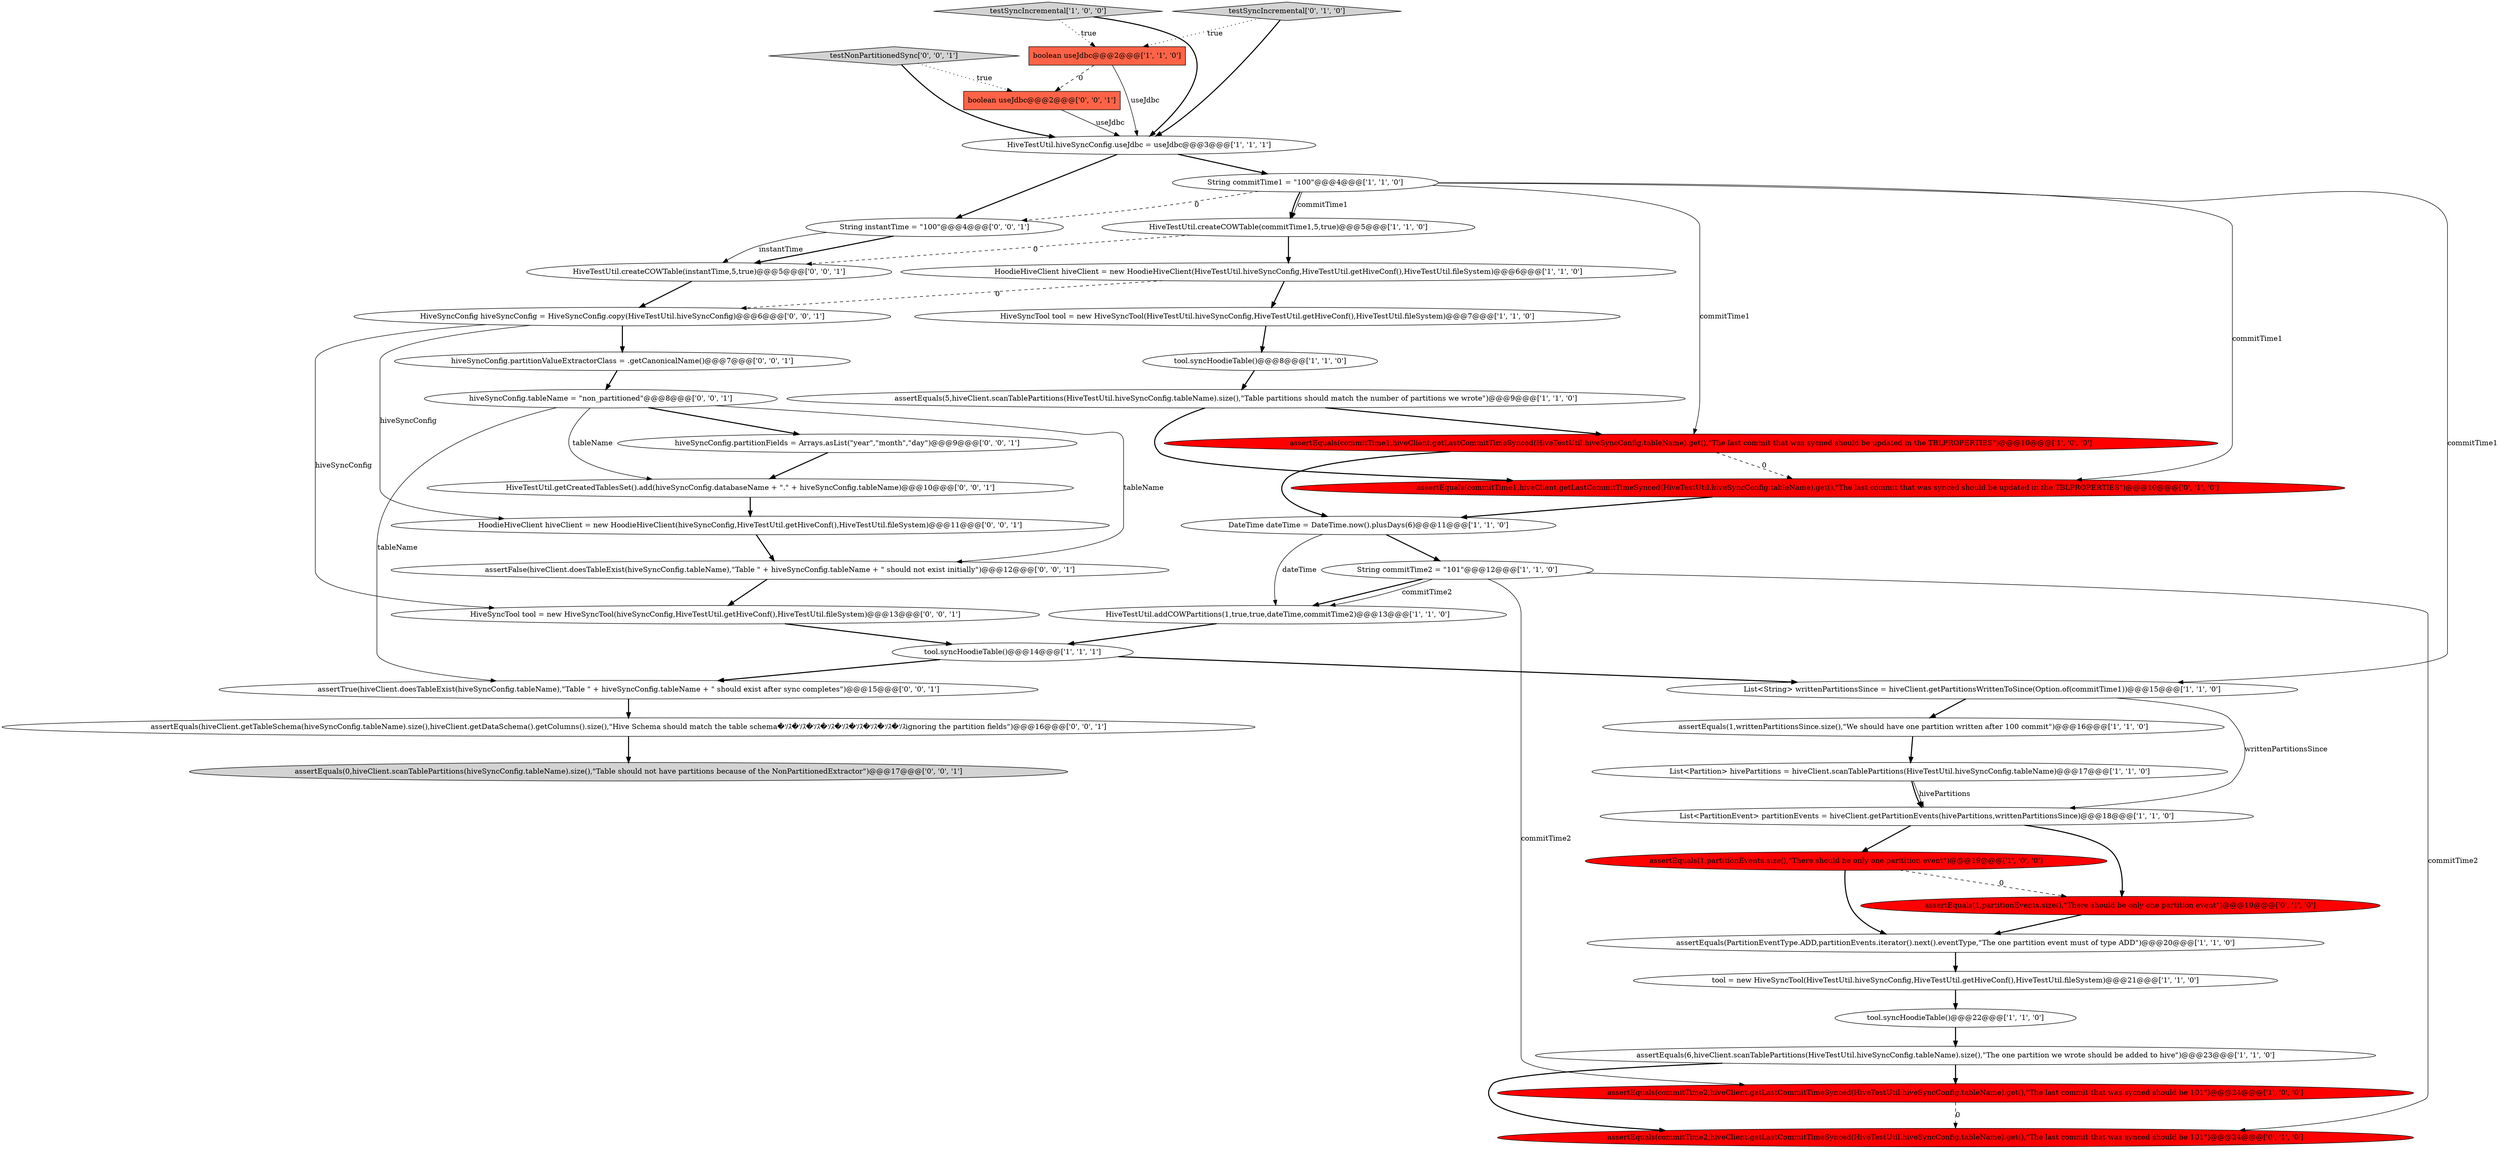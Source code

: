 digraph {
29 [style = filled, label = "hiveSyncConfig.partitionValueExtractorClass = .getCanonicalName()@@@7@@@['0', '0', '1']", fillcolor = white, shape = ellipse image = "AAA0AAABBB3BBB"];
38 [style = filled, label = "HoodieHiveClient hiveClient = new HoodieHiveClient(hiveSyncConfig,HiveTestUtil.getHiveConf(),HiveTestUtil.fileSystem)@@@11@@@['0', '0', '1']", fillcolor = white, shape = ellipse image = "AAA0AAABBB3BBB"];
39 [style = filled, label = "testNonPartitionedSync['0', '0', '1']", fillcolor = lightgray, shape = diamond image = "AAA0AAABBB3BBB"];
9 [style = filled, label = "DateTime dateTime = DateTime.now().plusDays(6)@@@11@@@['1', '1', '0']", fillcolor = white, shape = ellipse image = "AAA0AAABBB1BBB"];
4 [style = filled, label = "tool.syncHoodieTable()@@@22@@@['1', '1', '0']", fillcolor = white, shape = ellipse image = "AAA0AAABBB1BBB"];
13 [style = filled, label = "tool.syncHoodieTable()@@@8@@@['1', '1', '0']", fillcolor = white, shape = ellipse image = "AAA0AAABBB1BBB"];
15 [style = filled, label = "HiveSyncTool tool = new HiveSyncTool(HiveTestUtil.hiveSyncConfig,HiveTestUtil.getHiveConf(),HiveTestUtil.fileSystem)@@@7@@@['1', '1', '0']", fillcolor = white, shape = ellipse image = "AAA0AAABBB1BBB"];
36 [style = filled, label = "String instantTime = \"100\"@@@4@@@['0', '0', '1']", fillcolor = white, shape = ellipse image = "AAA0AAABBB3BBB"];
41 [style = filled, label = "assertEquals(0,hiveClient.scanTablePartitions(hiveSyncConfig.tableName).size(),\"Table should not have partitions because of the NonPartitionedExtractor\")@@@17@@@['0', '0', '1']", fillcolor = lightgray, shape = ellipse image = "AAA0AAABBB3BBB"];
37 [style = filled, label = "HiveSyncTool tool = new HiveSyncTool(hiveSyncConfig,HiveTestUtil.getHiveConf(),HiveTestUtil.fileSystem)@@@13@@@['0', '0', '1']", fillcolor = white, shape = ellipse image = "AAA0AAABBB3BBB"];
31 [style = filled, label = "assertFalse(hiveClient.doesTableExist(hiveSyncConfig.tableName),\"Table \" + hiveSyncConfig.tableName + \" should not exist initially\")@@@12@@@['0', '0', '1']", fillcolor = white, shape = ellipse image = "AAA0AAABBB3BBB"];
33 [style = filled, label = "hiveSyncConfig.partitionFields = Arrays.asList(\"year\",\"month\",\"day\")@@@9@@@['0', '0', '1']", fillcolor = white, shape = ellipse image = "AAA0AAABBB3BBB"];
8 [style = filled, label = "assertEquals(1,partitionEvents.size(),\"There should be only one paritition event\")@@@19@@@['1', '0', '0']", fillcolor = red, shape = ellipse image = "AAA1AAABBB1BBB"];
7 [style = filled, label = "testSyncIncremental['1', '0', '0']", fillcolor = lightgray, shape = diamond image = "AAA0AAABBB1BBB"];
2 [style = filled, label = "assertEquals(PartitionEventType.ADD,partitionEvents.iterator().next().eventType,\"The one partition event must of type ADD\")@@@20@@@['1', '1', '0']", fillcolor = white, shape = ellipse image = "AAA0AAABBB1BBB"];
11 [style = filled, label = "assertEquals(5,hiveClient.scanTablePartitions(HiveTestUtil.hiveSyncConfig.tableName).size(),\"Table partitions should match the number of partitions we wrote\")@@@9@@@['1', '1', '0']", fillcolor = white, shape = ellipse image = "AAA0AAABBB1BBB"];
16 [style = filled, label = "String commitTime1 = \"100\"@@@4@@@['1', '1', '0']", fillcolor = white, shape = ellipse image = "AAA0AAABBB1BBB"];
24 [style = filled, label = "assertEquals(commitTime2,hiveClient.getLastCommitTimeSynced(HiveTestUtil.hiveSyncConfig.tableName).get(),\"The last commit that was synced should be 101\")@@@24@@@['0', '1', '0']", fillcolor = red, shape = ellipse image = "AAA1AAABBB2BBB"];
6 [style = filled, label = "HiveTestUtil.addCOWPartitions(1,true,true,dateTime,commitTime2)@@@13@@@['1', '1', '0']", fillcolor = white, shape = ellipse image = "AAA0AAABBB1BBB"];
23 [style = filled, label = "assertEquals(6,hiveClient.scanTablePartitions(HiveTestUtil.hiveSyncConfig.tableName).size(),\"The one partition we wrote should be added to hive\")@@@23@@@['1', '1', '0']", fillcolor = white, shape = ellipse image = "AAA0AAABBB1BBB"];
27 [style = filled, label = "assertEquals(commitTime1,hiveClient.getLastCommitTimeSynced(HiveTestUtil.hiveSyncConfig.tableName).get(),\"The last commit that was synced should be updated in the TBLPROPERTIES\")@@@10@@@['0', '1', '0']", fillcolor = red, shape = ellipse image = "AAA1AAABBB2BBB"];
26 [style = filled, label = "assertEquals(1,partitionEvents.size(),\"There should be only one partition event\")@@@19@@@['0', '1', '0']", fillcolor = red, shape = ellipse image = "AAA1AAABBB2BBB"];
32 [style = filled, label = "HiveTestUtil.createCOWTable(instantTime,5,true)@@@5@@@['0', '0', '1']", fillcolor = white, shape = ellipse image = "AAA0AAABBB3BBB"];
22 [style = filled, label = "List<Partition> hivePartitions = hiveClient.scanTablePartitions(HiveTestUtil.hiveSyncConfig.tableName)@@@17@@@['1', '1', '0']", fillcolor = white, shape = ellipse image = "AAA0AAABBB1BBB"];
20 [style = filled, label = "List<String> writtenPartitionsSince = hiveClient.getPartitionsWrittenToSince(Option.of(commitTime1))@@@15@@@['1', '1', '0']", fillcolor = white, shape = ellipse image = "AAA0AAABBB1BBB"];
1 [style = filled, label = "HiveTestUtil.hiveSyncConfig.useJdbc = useJdbc@@@3@@@['1', '1', '1']", fillcolor = white, shape = ellipse image = "AAA0AAABBB1BBB"];
40 [style = filled, label = "HiveTestUtil.getCreatedTablesSet().add(hiveSyncConfig.databaseName + \".\" + hiveSyncConfig.tableName)@@@10@@@['0', '0', '1']", fillcolor = white, shape = ellipse image = "AAA0AAABBB3BBB"];
42 [style = filled, label = "assertEquals(hiveClient.getTableSchema(hiveSyncConfig.tableName).size(),hiveClient.getDataSchema().getColumns().size(),\"Hive Schema should match the table schema�ｿｽ�ｿｽ�ｿｽ�ｿｽ�ｿｽ�ｿｽ�ｿｽ�ｿｽ�ｿｽignoring the partition fields\")@@@16@@@['0', '0', '1']", fillcolor = white, shape = ellipse image = "AAA0AAABBB3BBB"];
21 [style = filled, label = "assertEquals(1,writtenPartitionsSince.size(),\"We should have one partition written after 100 commit\")@@@16@@@['1', '1', '0']", fillcolor = white, shape = ellipse image = "AAA0AAABBB1BBB"];
0 [style = filled, label = "assertEquals(commitTime1,hiveClient.getLastCommitTimeSynced(HiveTestUtil.hiveSyncConfig.tableName).get(),\"The last commit that was sycned should be updated in the TBLPROPERTIES\")@@@10@@@['1', '0', '0']", fillcolor = red, shape = ellipse image = "AAA1AAABBB1BBB"];
28 [style = filled, label = "boolean useJdbc@@@2@@@['0', '0', '1']", fillcolor = tomato, shape = box image = "AAA0AAABBB3BBB"];
17 [style = filled, label = "HiveTestUtil.createCOWTable(commitTime1,5,true)@@@5@@@['1', '1', '0']", fillcolor = white, shape = ellipse image = "AAA0AAABBB1BBB"];
10 [style = filled, label = "tool = new HiveSyncTool(HiveTestUtil.hiveSyncConfig,HiveTestUtil.getHiveConf(),HiveTestUtil.fileSystem)@@@21@@@['1', '1', '0']", fillcolor = white, shape = ellipse image = "AAA0AAABBB1BBB"];
34 [style = filled, label = "HiveSyncConfig hiveSyncConfig = HiveSyncConfig.copy(HiveTestUtil.hiveSyncConfig)@@@6@@@['0', '0', '1']", fillcolor = white, shape = ellipse image = "AAA0AAABBB3BBB"];
14 [style = filled, label = "assertEquals(commitTime2,hiveClient.getLastCommitTimeSynced(HiveTestUtil.hiveSyncConfig.tableName).get(),\"The last commit that was sycned should be 101\")@@@24@@@['1', '0', '0']", fillcolor = red, shape = ellipse image = "AAA1AAABBB1BBB"];
3 [style = filled, label = "List<PartitionEvent> partitionEvents = hiveClient.getPartitionEvents(hivePartitions,writtenPartitionsSince)@@@18@@@['1', '1', '0']", fillcolor = white, shape = ellipse image = "AAA0AAABBB1BBB"];
12 [style = filled, label = "tool.syncHoodieTable()@@@14@@@['1', '1', '1']", fillcolor = white, shape = ellipse image = "AAA0AAABBB1BBB"];
30 [style = filled, label = "hiveSyncConfig.tableName = \"non_partitioned\"@@@8@@@['0', '0', '1']", fillcolor = white, shape = ellipse image = "AAA0AAABBB3BBB"];
19 [style = filled, label = "boolean useJdbc@@@2@@@['1', '1', '0']", fillcolor = tomato, shape = box image = "AAA0AAABBB1BBB"];
25 [style = filled, label = "testSyncIncremental['0', '1', '0']", fillcolor = lightgray, shape = diamond image = "AAA0AAABBB2BBB"];
18 [style = filled, label = "String commitTime2 = \"101\"@@@12@@@['1', '1', '0']", fillcolor = white, shape = ellipse image = "AAA0AAABBB1BBB"];
35 [style = filled, label = "assertTrue(hiveClient.doesTableExist(hiveSyncConfig.tableName),\"Table \" + hiveSyncConfig.tableName + \" should exist after sync completes\")@@@15@@@['0', '0', '1']", fillcolor = white, shape = ellipse image = "AAA0AAABBB3BBB"];
5 [style = filled, label = "HoodieHiveClient hiveClient = new HoodieHiveClient(HiveTestUtil.hiveSyncConfig,HiveTestUtil.getHiveConf(),HiveTestUtil.fileSystem)@@@6@@@['1', '1', '0']", fillcolor = white, shape = ellipse image = "AAA0AAABBB1BBB"];
14->24 [style = dashed, label="0"];
34->29 [style = bold, label=""];
31->37 [style = bold, label=""];
17->5 [style = bold, label=""];
0->9 [style = bold, label=""];
15->13 [style = bold, label=""];
25->1 [style = bold, label=""];
7->1 [style = bold, label=""];
42->41 [style = bold, label=""];
34->37 [style = solid, label="hiveSyncConfig"];
30->33 [style = bold, label=""];
18->14 [style = solid, label="commitTime2"];
16->0 [style = solid, label="commitTime1"];
29->30 [style = bold, label=""];
7->19 [style = dotted, label="true"];
9->6 [style = solid, label="dateTime"];
35->42 [style = bold, label=""];
27->9 [style = bold, label=""];
12->20 [style = bold, label=""];
3->26 [style = bold, label=""];
16->17 [style = solid, label="commitTime1"];
5->15 [style = bold, label=""];
36->32 [style = bold, label=""];
17->32 [style = dashed, label="0"];
32->34 [style = bold, label=""];
16->17 [style = bold, label=""];
38->31 [style = bold, label=""];
12->35 [style = bold, label=""];
0->27 [style = dashed, label="0"];
40->38 [style = bold, label=""];
2->10 [style = bold, label=""];
1->36 [style = bold, label=""];
16->20 [style = solid, label="commitTime1"];
13->11 [style = bold, label=""];
5->34 [style = dashed, label="0"];
37->12 [style = bold, label=""];
19->1 [style = solid, label="useJdbc"];
20->21 [style = bold, label=""];
23->14 [style = bold, label=""];
20->3 [style = solid, label="writtenPartitionsSince"];
22->3 [style = bold, label=""];
26->2 [style = bold, label=""];
18->24 [style = solid, label="commitTime2"];
11->0 [style = bold, label=""];
23->24 [style = bold, label=""];
9->18 [style = bold, label=""];
28->1 [style = solid, label="useJdbc"];
33->40 [style = bold, label=""];
8->2 [style = bold, label=""];
18->6 [style = bold, label=""];
21->22 [style = bold, label=""];
1->16 [style = bold, label=""];
30->40 [style = solid, label="tableName"];
22->3 [style = solid, label="hivePartitions"];
3->8 [style = bold, label=""];
34->38 [style = solid, label="hiveSyncConfig"];
19->28 [style = dashed, label="0"];
16->36 [style = dashed, label="0"];
30->35 [style = solid, label="tableName"];
10->4 [style = bold, label=""];
39->1 [style = bold, label=""];
39->28 [style = dotted, label="true"];
18->6 [style = solid, label="commitTime2"];
25->19 [style = dotted, label="true"];
36->32 [style = solid, label="instantTime"];
16->27 [style = solid, label="commitTime1"];
30->31 [style = solid, label="tableName"];
4->23 [style = bold, label=""];
11->27 [style = bold, label=""];
8->26 [style = dashed, label="0"];
6->12 [style = bold, label=""];
}
